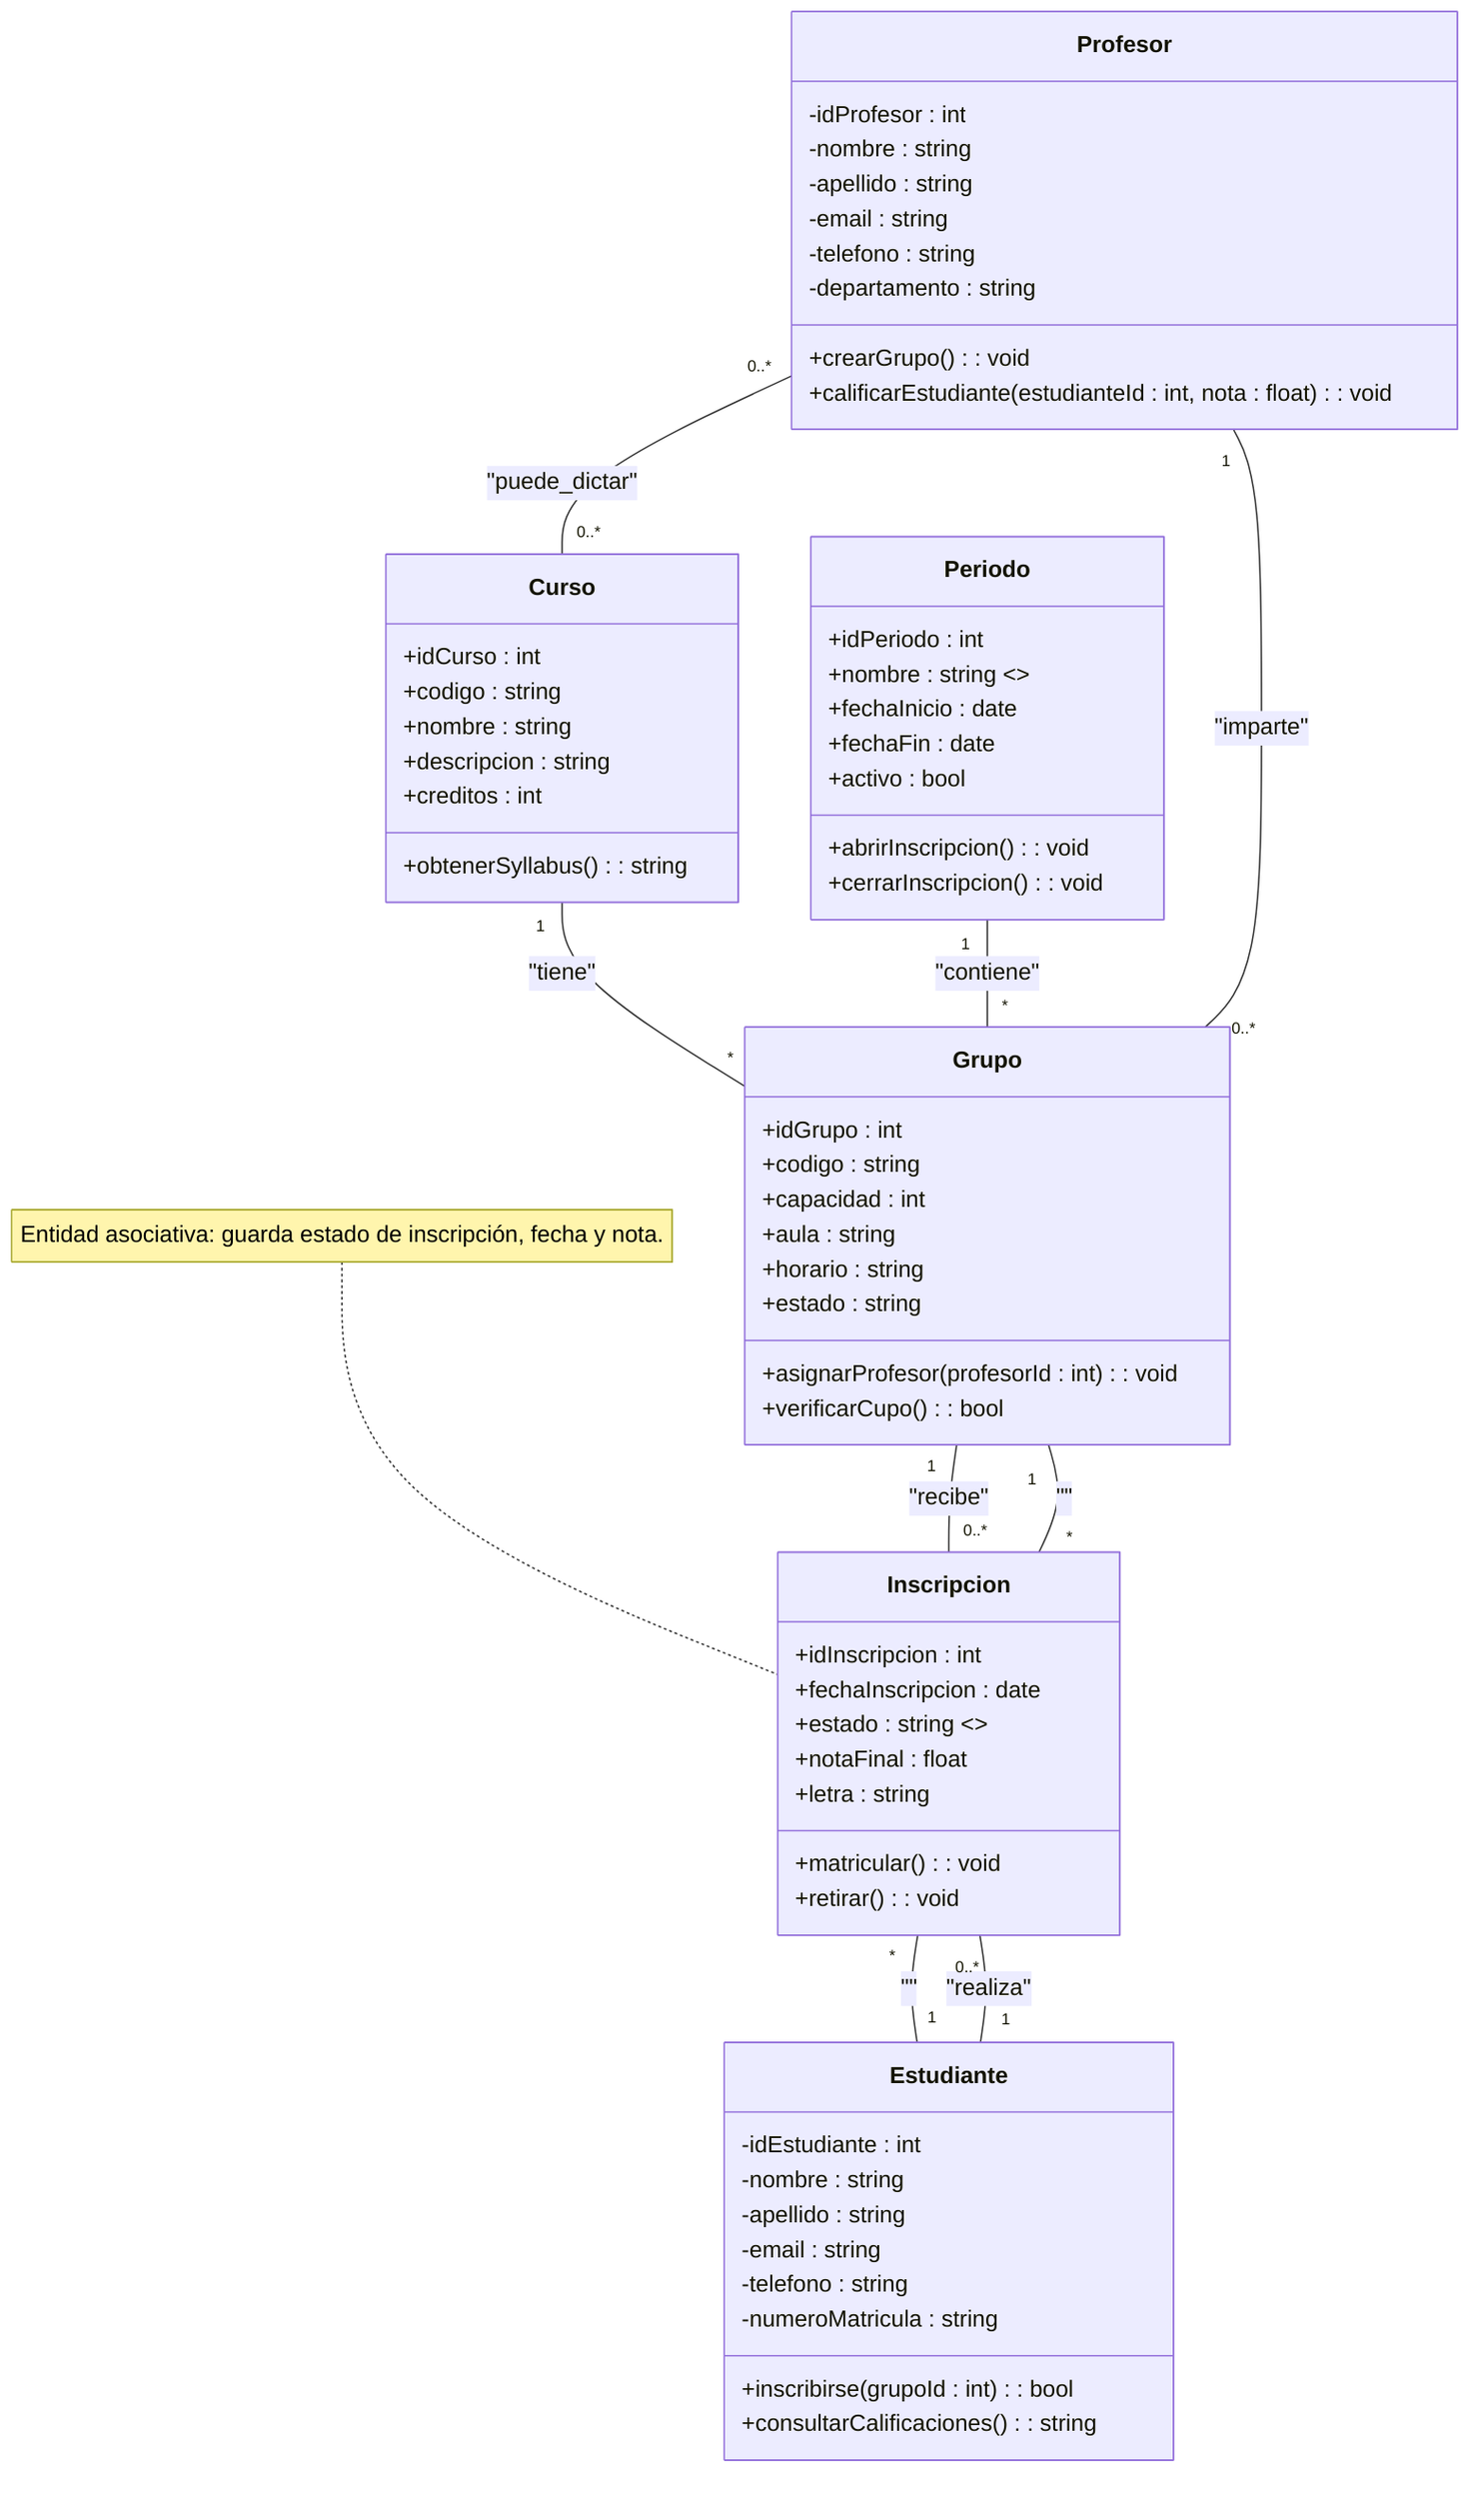 classDiagram
    class Profesor {
      -idProfesor : int
      -nombre : string
      -apellido : string
      -email : string
      -telefono : string
      -departamento : string
      +crearGrupo() : void
      +calificarEstudiante(estudianteId : int, nota : float) : void
    }

    class Estudiante {
      -idEstudiante : int
      -nombre : string
      -apellido : string
      -email : string
      -telefono : string
      -numeroMatricula : string
      +inscribirse(grupoId : int) : bool
      +consultarCalificaciones() : string
    }

    class Curso {
      +idCurso : int
      +codigo : string
      +nombre : string
      +descripcion : string
      +creditos : int
      +obtenerSyllabus() : string
    }

    class Periodo {
      +idPeriodo : int
      +nombre : string  <<ej: "2025-1">>
      +fechaInicio : date
      +fechaFin : date
      +activo : bool
      +abrirInscripcion() : void
      +cerrarInscripcion() : void
    }

    class Grupo {
      +idGrupo : int
      +codigo : string
      +capacidad : int
      +aula : string
      +horario : string
      +estado : string
      +asignarProfesor(profesorId : int) : void
      +verificarCupo() : bool
    }

    class Inscripcion {
      +idInscripcion : int
      +fechaInscripcion : date
      +estado : string  <<ej: "Matriculado","Retirado">>
      +notaFinal : float
      +letra : string
      +matricular() : void
      +retirar() : void
    }

    %% Relaciones
    Curso "1" -- "*" Grupo : "tiene"
    Periodo "1" -- "*" Grupo : "contiene"
    Profesor "1" -- "0..*" Grupo : "imparte"
    Estudiante "1" -- "0..*" Inscripcion : "realiza"
    Grupo "1" -- "0..*" Inscripcion : "recibe"
    Inscripcion "*" -- "1" Estudiante : ""
    Inscripcion "*" -- "1" Grupo : ""
    Profesor "0..*" -- "0..*" Curso : "puede_dictar"

    note for Inscripcion "Entidad asociativa: guarda estado de inscripción, fecha y nota."